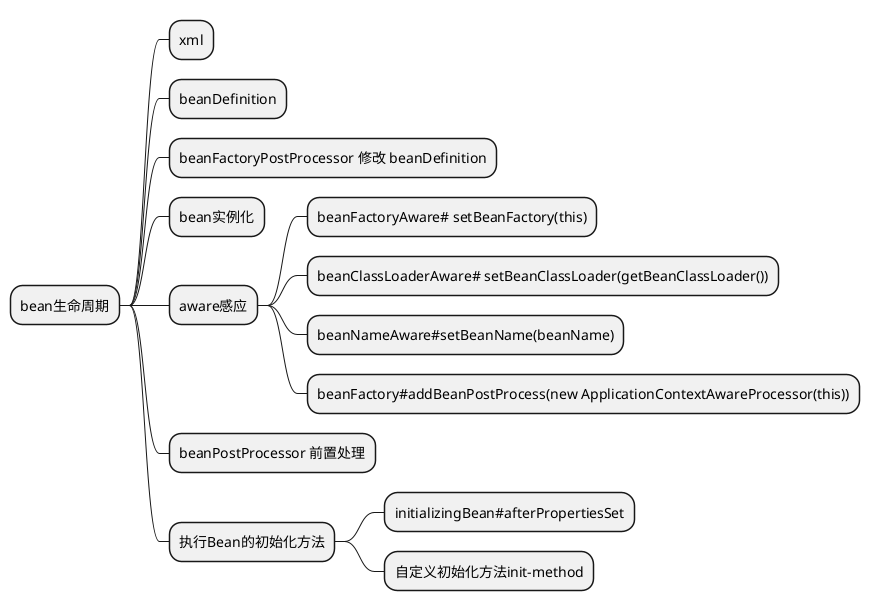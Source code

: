 @startmindmap
* bean生命周期
** xml
** beanDefinition
** beanFactoryPostProcessor 修改 beanDefinition
** bean实例化
** aware感应
*** beanFactoryAware# setBeanFactory(this)
*** beanClassLoaderAware# setBeanClassLoader(getBeanClassLoader())
*** beanNameAware#setBeanName(beanName)
*** beanFactory#addBeanPostProcess(new ApplicationContextAwareProcessor(this))

** beanPostProcessor 前置处理
** 执行Bean的初始化方法
*** initializingBean#afterPropertiesSet
*** 自定义初始化方法init-method

@endmindmap
